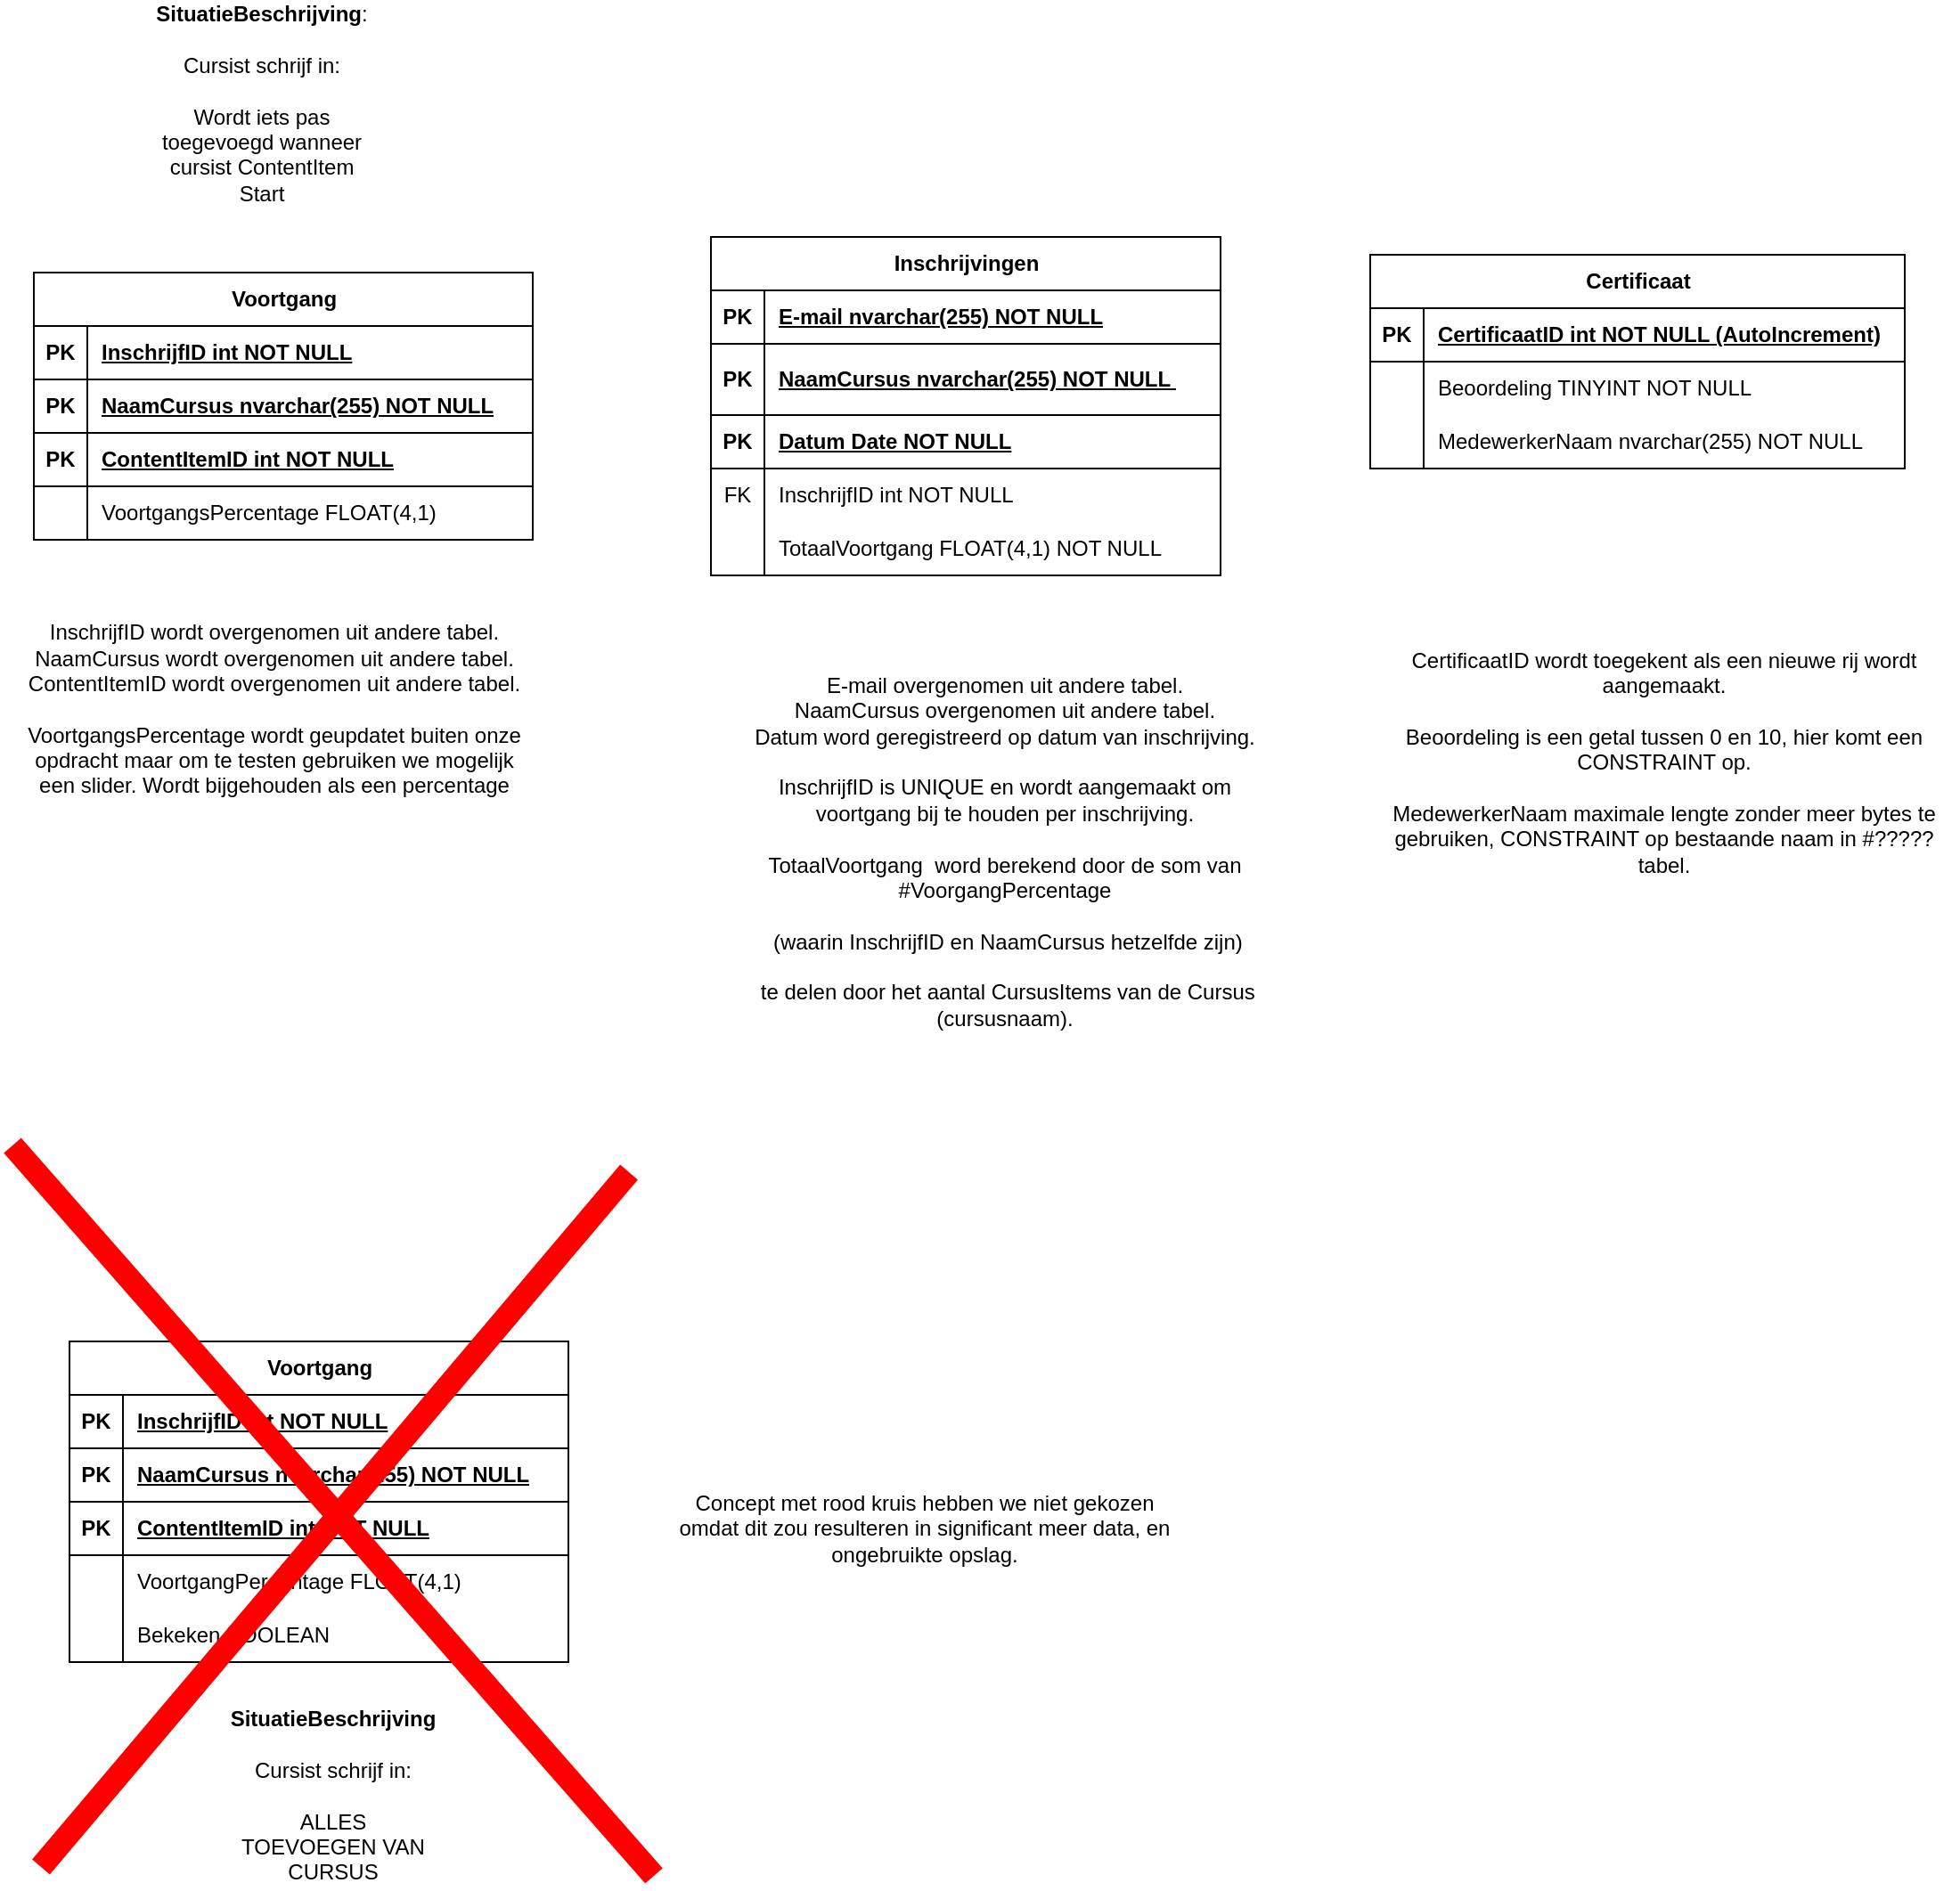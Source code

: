 <mxfile version="22.1.1" type="device">
  <diagram name="Pagina-1" id="frI8xXttqqN271khwL_r">
    <mxGraphModel dx="1393" dy="766" grid="1" gridSize="10" guides="1" tooltips="1" connect="1" arrows="1" fold="1" page="1" pageScale="1" pageWidth="827" pageHeight="1169" math="0" shadow="0">
      <root>
        <mxCell id="0" />
        <mxCell id="1" parent="0" />
        <mxCell id="xcmGksOl-Xqbd3jpCjL2-1" value="Inschrijvingen" style="shape=table;startSize=30;container=1;collapsible=1;childLayout=tableLayout;fixedRows=1;rowLines=0;fontStyle=1;align=center;resizeLast=1;html=1;" vertex="1" parent="1">
          <mxGeometry x="460" y="180" width="286" height="190" as="geometry" />
        </mxCell>
        <mxCell id="xcmGksOl-Xqbd3jpCjL2-2" value="" style="shape=tableRow;horizontal=0;startSize=0;swimlaneHead=0;swimlaneBody=0;fillColor=none;collapsible=0;dropTarget=0;points=[[0,0.5],[1,0.5]];portConstraint=eastwest;top=0;left=0;right=0;bottom=1;" vertex="1" parent="xcmGksOl-Xqbd3jpCjL2-1">
          <mxGeometry y="30" width="286" height="30" as="geometry" />
        </mxCell>
        <mxCell id="xcmGksOl-Xqbd3jpCjL2-3" value="PK" style="shape=partialRectangle;connectable=0;fillColor=none;top=0;left=0;bottom=0;right=0;fontStyle=1;overflow=hidden;whiteSpace=wrap;html=1;" vertex="1" parent="xcmGksOl-Xqbd3jpCjL2-2">
          <mxGeometry width="30" height="30" as="geometry">
            <mxRectangle width="30" height="30" as="alternateBounds" />
          </mxGeometry>
        </mxCell>
        <mxCell id="xcmGksOl-Xqbd3jpCjL2-4" value="E-mail nvarchar(255) NOT NULL" style="shape=partialRectangle;connectable=0;fillColor=none;top=0;left=0;bottom=0;right=0;align=left;spacingLeft=6;fontStyle=5;overflow=hidden;whiteSpace=wrap;html=1;" vertex="1" parent="xcmGksOl-Xqbd3jpCjL2-2">
          <mxGeometry x="30" width="256" height="30" as="geometry">
            <mxRectangle width="256" height="30" as="alternateBounds" />
          </mxGeometry>
        </mxCell>
        <mxCell id="xcmGksOl-Xqbd3jpCjL2-14" value="" style="shape=tableRow;horizontal=0;startSize=0;swimlaneHead=0;swimlaneBody=0;fillColor=none;collapsible=0;dropTarget=0;points=[[0,0.5],[1,0.5]];portConstraint=eastwest;top=0;left=0;right=0;bottom=1;" vertex="1" parent="xcmGksOl-Xqbd3jpCjL2-1">
          <mxGeometry y="60" width="286" height="40" as="geometry" />
        </mxCell>
        <mxCell id="xcmGksOl-Xqbd3jpCjL2-15" value="PK" style="shape=partialRectangle;connectable=0;fillColor=none;top=0;left=0;bottom=0;right=0;fontStyle=1;overflow=hidden;whiteSpace=wrap;html=1;" vertex="1" parent="xcmGksOl-Xqbd3jpCjL2-14">
          <mxGeometry width="30" height="40" as="geometry">
            <mxRectangle width="30" height="40" as="alternateBounds" />
          </mxGeometry>
        </mxCell>
        <mxCell id="xcmGksOl-Xqbd3jpCjL2-16" value="NaamCursus nvarchar(255) NOT NULL&amp;nbsp;" style="shape=partialRectangle;connectable=0;fillColor=none;top=0;left=0;bottom=0;right=0;align=left;spacingLeft=6;fontStyle=5;overflow=hidden;whiteSpace=wrap;html=1;" vertex="1" parent="xcmGksOl-Xqbd3jpCjL2-14">
          <mxGeometry x="30" width="256" height="40" as="geometry">
            <mxRectangle width="256" height="40" as="alternateBounds" />
          </mxGeometry>
        </mxCell>
        <mxCell id="xcmGksOl-Xqbd3jpCjL2-17" value="" style="shape=tableRow;horizontal=0;startSize=0;swimlaneHead=0;swimlaneBody=0;fillColor=none;collapsible=0;dropTarget=0;points=[[0,0.5],[1,0.5]];portConstraint=eastwest;top=0;left=0;right=0;bottom=1;" vertex="1" parent="xcmGksOl-Xqbd3jpCjL2-1">
          <mxGeometry y="100" width="286" height="30" as="geometry" />
        </mxCell>
        <mxCell id="xcmGksOl-Xqbd3jpCjL2-18" value="PK" style="shape=partialRectangle;connectable=0;fillColor=none;top=0;left=0;bottom=0;right=0;fontStyle=1;overflow=hidden;whiteSpace=wrap;html=1;" vertex="1" parent="xcmGksOl-Xqbd3jpCjL2-17">
          <mxGeometry width="30" height="30" as="geometry">
            <mxRectangle width="30" height="30" as="alternateBounds" />
          </mxGeometry>
        </mxCell>
        <mxCell id="xcmGksOl-Xqbd3jpCjL2-19" value="Datum Date NOT NULL" style="shape=partialRectangle;connectable=0;fillColor=none;top=0;left=0;bottom=0;right=0;align=left;spacingLeft=6;fontStyle=5;overflow=hidden;whiteSpace=wrap;html=1;" vertex="1" parent="xcmGksOl-Xqbd3jpCjL2-17">
          <mxGeometry x="30" width="256" height="30" as="geometry">
            <mxRectangle width="256" height="30" as="alternateBounds" />
          </mxGeometry>
        </mxCell>
        <mxCell id="xcmGksOl-Xqbd3jpCjL2-5" value="" style="shape=tableRow;horizontal=0;startSize=0;swimlaneHead=0;swimlaneBody=0;fillColor=none;collapsible=0;dropTarget=0;points=[[0,0.5],[1,0.5]];portConstraint=eastwest;top=0;left=0;right=0;bottom=0;" vertex="1" parent="xcmGksOl-Xqbd3jpCjL2-1">
          <mxGeometry y="130" width="286" height="30" as="geometry" />
        </mxCell>
        <mxCell id="xcmGksOl-Xqbd3jpCjL2-6" value="FK" style="shape=partialRectangle;connectable=0;fillColor=none;top=0;left=0;bottom=0;right=0;editable=1;overflow=hidden;whiteSpace=wrap;html=1;" vertex="1" parent="xcmGksOl-Xqbd3jpCjL2-5">
          <mxGeometry width="30" height="30" as="geometry">
            <mxRectangle width="30" height="30" as="alternateBounds" />
          </mxGeometry>
        </mxCell>
        <mxCell id="xcmGksOl-Xqbd3jpCjL2-7" value="InschrijfID int NOT NULL" style="shape=partialRectangle;connectable=0;fillColor=none;top=0;left=0;bottom=0;right=0;align=left;spacingLeft=6;overflow=hidden;whiteSpace=wrap;html=1;" vertex="1" parent="xcmGksOl-Xqbd3jpCjL2-5">
          <mxGeometry x="30" width="256" height="30" as="geometry">
            <mxRectangle width="256" height="30" as="alternateBounds" />
          </mxGeometry>
        </mxCell>
        <mxCell id="xcmGksOl-Xqbd3jpCjL2-33" value="" style="shape=tableRow;horizontal=0;startSize=0;swimlaneHead=0;swimlaneBody=0;fillColor=none;collapsible=0;dropTarget=0;points=[[0,0.5],[1,0.5]];portConstraint=eastwest;top=0;left=0;right=0;bottom=0;" vertex="1" parent="xcmGksOl-Xqbd3jpCjL2-1">
          <mxGeometry y="160" width="286" height="30" as="geometry" />
        </mxCell>
        <mxCell id="xcmGksOl-Xqbd3jpCjL2-34" value="" style="shape=partialRectangle;connectable=0;fillColor=none;top=0;left=0;bottom=0;right=0;editable=1;overflow=hidden;whiteSpace=wrap;html=1;" vertex="1" parent="xcmGksOl-Xqbd3jpCjL2-33">
          <mxGeometry width="30" height="30" as="geometry">
            <mxRectangle width="30" height="30" as="alternateBounds" />
          </mxGeometry>
        </mxCell>
        <mxCell id="xcmGksOl-Xqbd3jpCjL2-35" value="TotaalVoortgang FLOAT(4,1) NOT NULL" style="shape=partialRectangle;connectable=0;fillColor=none;top=0;left=0;bottom=0;right=0;align=left;spacingLeft=6;overflow=hidden;whiteSpace=wrap;html=1;" vertex="1" parent="xcmGksOl-Xqbd3jpCjL2-33">
          <mxGeometry x="30" width="256" height="30" as="geometry">
            <mxRectangle width="256" height="30" as="alternateBounds" />
          </mxGeometry>
        </mxCell>
        <mxCell id="xcmGksOl-Xqbd3jpCjL2-20" value="Voortgang" style="shape=table;startSize=30;container=1;collapsible=1;childLayout=tableLayout;fixedRows=1;rowLines=0;fontStyle=1;align=center;resizeLast=1;html=1;" vertex="1" parent="1">
          <mxGeometry x="100" y="800" width="280" height="180" as="geometry" />
        </mxCell>
        <mxCell id="xcmGksOl-Xqbd3jpCjL2-21" value="" style="shape=tableRow;horizontal=0;startSize=0;swimlaneHead=0;swimlaneBody=0;fillColor=none;collapsible=0;dropTarget=0;points=[[0,0.5],[1,0.5]];portConstraint=eastwest;top=0;left=0;right=0;bottom=1;" vertex="1" parent="xcmGksOl-Xqbd3jpCjL2-20">
          <mxGeometry y="30" width="280" height="30" as="geometry" />
        </mxCell>
        <mxCell id="xcmGksOl-Xqbd3jpCjL2-22" value="PK" style="shape=partialRectangle;connectable=0;fillColor=none;top=0;left=0;bottom=0;right=0;fontStyle=1;overflow=hidden;whiteSpace=wrap;html=1;" vertex="1" parent="xcmGksOl-Xqbd3jpCjL2-21">
          <mxGeometry width="30" height="30" as="geometry">
            <mxRectangle width="30" height="30" as="alternateBounds" />
          </mxGeometry>
        </mxCell>
        <mxCell id="xcmGksOl-Xqbd3jpCjL2-23" value="InschrijfID int NOT NULL" style="shape=partialRectangle;connectable=0;fillColor=none;top=0;left=0;bottom=0;right=0;align=left;spacingLeft=6;fontStyle=5;overflow=hidden;whiteSpace=wrap;html=1;" vertex="1" parent="xcmGksOl-Xqbd3jpCjL2-21">
          <mxGeometry x="30" width="250" height="30" as="geometry">
            <mxRectangle width="250" height="30" as="alternateBounds" />
          </mxGeometry>
        </mxCell>
        <mxCell id="xcmGksOl-Xqbd3jpCjL2-36" value="" style="shape=tableRow;horizontal=0;startSize=0;swimlaneHead=0;swimlaneBody=0;fillColor=none;collapsible=0;dropTarget=0;points=[[0,0.5],[1,0.5]];portConstraint=eastwest;top=0;left=0;right=0;bottom=1;" vertex="1" parent="xcmGksOl-Xqbd3jpCjL2-20">
          <mxGeometry y="60" width="280" height="30" as="geometry" />
        </mxCell>
        <mxCell id="xcmGksOl-Xqbd3jpCjL2-37" value="PK" style="shape=partialRectangle;connectable=0;fillColor=none;top=0;left=0;bottom=0;right=0;fontStyle=1;overflow=hidden;whiteSpace=wrap;html=1;" vertex="1" parent="xcmGksOl-Xqbd3jpCjL2-36">
          <mxGeometry width="30" height="30" as="geometry">
            <mxRectangle width="30" height="30" as="alternateBounds" />
          </mxGeometry>
        </mxCell>
        <mxCell id="xcmGksOl-Xqbd3jpCjL2-38" value="NaamCursus nvarchar(255) NOT NULL" style="shape=partialRectangle;connectable=0;fillColor=none;top=0;left=0;bottom=0;right=0;align=left;spacingLeft=6;fontStyle=5;overflow=hidden;whiteSpace=wrap;html=1;" vertex="1" parent="xcmGksOl-Xqbd3jpCjL2-36">
          <mxGeometry x="30" width="250" height="30" as="geometry">
            <mxRectangle width="250" height="30" as="alternateBounds" />
          </mxGeometry>
        </mxCell>
        <mxCell id="xcmGksOl-Xqbd3jpCjL2-39" value="" style="shape=tableRow;horizontal=0;startSize=0;swimlaneHead=0;swimlaneBody=0;fillColor=none;collapsible=0;dropTarget=0;points=[[0,0.5],[1,0.5]];portConstraint=eastwest;top=0;left=0;right=0;bottom=1;" vertex="1" parent="xcmGksOl-Xqbd3jpCjL2-20">
          <mxGeometry y="90" width="280" height="30" as="geometry" />
        </mxCell>
        <mxCell id="xcmGksOl-Xqbd3jpCjL2-40" value="PK" style="shape=partialRectangle;connectable=0;fillColor=none;top=0;left=0;bottom=0;right=0;fontStyle=1;overflow=hidden;whiteSpace=wrap;html=1;" vertex="1" parent="xcmGksOl-Xqbd3jpCjL2-39">
          <mxGeometry width="30" height="30" as="geometry">
            <mxRectangle width="30" height="30" as="alternateBounds" />
          </mxGeometry>
        </mxCell>
        <mxCell id="xcmGksOl-Xqbd3jpCjL2-41" value="ContentItemID int NOT NULL" style="shape=partialRectangle;connectable=0;fillColor=none;top=0;left=0;bottom=0;right=0;align=left;spacingLeft=6;fontStyle=5;overflow=hidden;whiteSpace=wrap;html=1;" vertex="1" parent="xcmGksOl-Xqbd3jpCjL2-39">
          <mxGeometry x="30" width="250" height="30" as="geometry">
            <mxRectangle width="250" height="30" as="alternateBounds" />
          </mxGeometry>
        </mxCell>
        <mxCell id="xcmGksOl-Xqbd3jpCjL2-24" value="" style="shape=tableRow;horizontal=0;startSize=0;swimlaneHead=0;swimlaneBody=0;fillColor=none;collapsible=0;dropTarget=0;points=[[0,0.5],[1,0.5]];portConstraint=eastwest;top=0;left=0;right=0;bottom=0;" vertex="1" parent="xcmGksOl-Xqbd3jpCjL2-20">
          <mxGeometry y="120" width="280" height="30" as="geometry" />
        </mxCell>
        <mxCell id="xcmGksOl-Xqbd3jpCjL2-25" value="" style="shape=partialRectangle;connectable=0;fillColor=none;top=0;left=0;bottom=0;right=0;editable=1;overflow=hidden;whiteSpace=wrap;html=1;" vertex="1" parent="xcmGksOl-Xqbd3jpCjL2-24">
          <mxGeometry width="30" height="30" as="geometry">
            <mxRectangle width="30" height="30" as="alternateBounds" />
          </mxGeometry>
        </mxCell>
        <mxCell id="xcmGksOl-Xqbd3jpCjL2-26" value="VoortgangPercentage FLOAT(4,1)&amp;nbsp;" style="shape=partialRectangle;connectable=0;fillColor=none;top=0;left=0;bottom=0;right=0;align=left;spacingLeft=6;overflow=hidden;whiteSpace=wrap;html=1;" vertex="1" parent="xcmGksOl-Xqbd3jpCjL2-24">
          <mxGeometry x="30" width="250" height="30" as="geometry">
            <mxRectangle width="250" height="30" as="alternateBounds" />
          </mxGeometry>
        </mxCell>
        <mxCell id="xcmGksOl-Xqbd3jpCjL2-27" value="" style="shape=tableRow;horizontal=0;startSize=0;swimlaneHead=0;swimlaneBody=0;fillColor=none;collapsible=0;dropTarget=0;points=[[0,0.5],[1,0.5]];portConstraint=eastwest;top=0;left=0;right=0;bottom=0;" vertex="1" parent="xcmGksOl-Xqbd3jpCjL2-20">
          <mxGeometry y="150" width="280" height="30" as="geometry" />
        </mxCell>
        <mxCell id="xcmGksOl-Xqbd3jpCjL2-28" value="" style="shape=partialRectangle;connectable=0;fillColor=none;top=0;left=0;bottom=0;right=0;editable=1;overflow=hidden;whiteSpace=wrap;html=1;" vertex="1" parent="xcmGksOl-Xqbd3jpCjL2-27">
          <mxGeometry width="30" height="30" as="geometry">
            <mxRectangle width="30" height="30" as="alternateBounds" />
          </mxGeometry>
        </mxCell>
        <mxCell id="xcmGksOl-Xqbd3jpCjL2-29" value="Bekeken BOOLEAN" style="shape=partialRectangle;connectable=0;fillColor=none;top=0;left=0;bottom=0;right=0;align=left;spacingLeft=6;overflow=hidden;whiteSpace=wrap;html=1;" vertex="1" parent="xcmGksOl-Xqbd3jpCjL2-27">
          <mxGeometry x="30" width="250" height="30" as="geometry">
            <mxRectangle width="250" height="30" as="alternateBounds" />
          </mxGeometry>
        </mxCell>
        <mxCell id="xcmGksOl-Xqbd3jpCjL2-44" value="E-mail overgenomen uit andere tabel.&lt;br&gt;NaamCursus overgenomen uit andere tabel.&lt;br&gt;Datum word geregistreerd op datum van inschrijving.&lt;br&gt;&lt;br&gt;InschrijfID is UNIQUE en wordt aangemaakt om voortgang bij te houden per inschrijving.&lt;br&gt;&lt;br&gt;TotaalVoortgang&amp;nbsp;&amp;nbsp;word berekend door de som van #VoorgangPercentage&lt;br&gt;&lt;br&gt;&amp;nbsp;(waarin InschrijfID en NaamCursus hetzelfde zijn)&lt;br&gt;&lt;br&gt;&amp;nbsp;te delen door het aantal CursusItems van de Cursus (cursusnaam)." style="text;html=1;strokeColor=none;fillColor=none;align=center;verticalAlign=middle;whiteSpace=wrap;rounded=0;" vertex="1" parent="1">
          <mxGeometry x="480" y="390" width="290" height="270" as="geometry" />
        </mxCell>
        <mxCell id="xcmGksOl-Xqbd3jpCjL2-45" value="Voortgang" style="shape=table;startSize=30;container=1;collapsible=1;childLayout=tableLayout;fixedRows=1;rowLines=0;fontStyle=1;align=center;resizeLast=1;html=1;" vertex="1" parent="1">
          <mxGeometry x="80" y="200" width="280" height="150" as="geometry" />
        </mxCell>
        <mxCell id="xcmGksOl-Xqbd3jpCjL2-46" value="" style="shape=tableRow;horizontal=0;startSize=0;swimlaneHead=0;swimlaneBody=0;fillColor=none;collapsible=0;dropTarget=0;points=[[0,0.5],[1,0.5]];portConstraint=eastwest;top=0;left=0;right=0;bottom=1;" vertex="1" parent="xcmGksOl-Xqbd3jpCjL2-45">
          <mxGeometry y="30" width="280" height="30" as="geometry" />
        </mxCell>
        <mxCell id="xcmGksOl-Xqbd3jpCjL2-47" value="PK" style="shape=partialRectangle;connectable=0;fillColor=none;top=0;left=0;bottom=0;right=0;fontStyle=1;overflow=hidden;whiteSpace=wrap;html=1;" vertex="1" parent="xcmGksOl-Xqbd3jpCjL2-46">
          <mxGeometry width="30" height="30" as="geometry">
            <mxRectangle width="30" height="30" as="alternateBounds" />
          </mxGeometry>
        </mxCell>
        <mxCell id="xcmGksOl-Xqbd3jpCjL2-48" value="InschrijfID int NOT NULL" style="shape=partialRectangle;connectable=0;fillColor=none;top=0;left=0;bottom=0;right=0;align=left;spacingLeft=6;fontStyle=5;overflow=hidden;whiteSpace=wrap;html=1;" vertex="1" parent="xcmGksOl-Xqbd3jpCjL2-46">
          <mxGeometry x="30" width="250" height="30" as="geometry">
            <mxRectangle width="250" height="30" as="alternateBounds" />
          </mxGeometry>
        </mxCell>
        <mxCell id="xcmGksOl-Xqbd3jpCjL2-49" value="" style="shape=tableRow;horizontal=0;startSize=0;swimlaneHead=0;swimlaneBody=0;fillColor=none;collapsible=0;dropTarget=0;points=[[0,0.5],[1,0.5]];portConstraint=eastwest;top=0;left=0;right=0;bottom=1;" vertex="1" parent="xcmGksOl-Xqbd3jpCjL2-45">
          <mxGeometry y="60" width="280" height="30" as="geometry" />
        </mxCell>
        <mxCell id="xcmGksOl-Xqbd3jpCjL2-50" value="PK" style="shape=partialRectangle;connectable=0;fillColor=none;top=0;left=0;bottom=0;right=0;fontStyle=1;overflow=hidden;whiteSpace=wrap;html=1;" vertex="1" parent="xcmGksOl-Xqbd3jpCjL2-49">
          <mxGeometry width="30" height="30" as="geometry">
            <mxRectangle width="30" height="30" as="alternateBounds" />
          </mxGeometry>
        </mxCell>
        <mxCell id="xcmGksOl-Xqbd3jpCjL2-51" value="NaamCursus nvarchar(255) NOT NULL" style="shape=partialRectangle;connectable=0;fillColor=none;top=0;left=0;bottom=0;right=0;align=left;spacingLeft=6;fontStyle=5;overflow=hidden;whiteSpace=wrap;html=1;" vertex="1" parent="xcmGksOl-Xqbd3jpCjL2-49">
          <mxGeometry x="30" width="250" height="30" as="geometry">
            <mxRectangle width="250" height="30" as="alternateBounds" />
          </mxGeometry>
        </mxCell>
        <mxCell id="xcmGksOl-Xqbd3jpCjL2-52" value="" style="shape=tableRow;horizontal=0;startSize=0;swimlaneHead=0;swimlaneBody=0;fillColor=none;collapsible=0;dropTarget=0;points=[[0,0.5],[1,0.5]];portConstraint=eastwest;top=0;left=0;right=0;bottom=1;" vertex="1" parent="xcmGksOl-Xqbd3jpCjL2-45">
          <mxGeometry y="90" width="280" height="30" as="geometry" />
        </mxCell>
        <mxCell id="xcmGksOl-Xqbd3jpCjL2-53" value="PK" style="shape=partialRectangle;connectable=0;fillColor=none;top=0;left=0;bottom=0;right=0;fontStyle=1;overflow=hidden;whiteSpace=wrap;html=1;" vertex="1" parent="xcmGksOl-Xqbd3jpCjL2-52">
          <mxGeometry width="30" height="30" as="geometry">
            <mxRectangle width="30" height="30" as="alternateBounds" />
          </mxGeometry>
        </mxCell>
        <mxCell id="xcmGksOl-Xqbd3jpCjL2-54" value="ContentItemID int NOT NULL" style="shape=partialRectangle;connectable=0;fillColor=none;top=0;left=0;bottom=0;right=0;align=left;spacingLeft=6;fontStyle=5;overflow=hidden;whiteSpace=wrap;html=1;" vertex="1" parent="xcmGksOl-Xqbd3jpCjL2-52">
          <mxGeometry x="30" width="250" height="30" as="geometry">
            <mxRectangle width="250" height="30" as="alternateBounds" />
          </mxGeometry>
        </mxCell>
        <mxCell id="xcmGksOl-Xqbd3jpCjL2-55" value="" style="shape=tableRow;horizontal=0;startSize=0;swimlaneHead=0;swimlaneBody=0;fillColor=none;collapsible=0;dropTarget=0;points=[[0,0.5],[1,0.5]];portConstraint=eastwest;top=0;left=0;right=0;bottom=0;" vertex="1" parent="xcmGksOl-Xqbd3jpCjL2-45">
          <mxGeometry y="120" width="280" height="30" as="geometry" />
        </mxCell>
        <mxCell id="xcmGksOl-Xqbd3jpCjL2-56" value="" style="shape=partialRectangle;connectable=0;fillColor=none;top=0;left=0;bottom=0;right=0;editable=1;overflow=hidden;whiteSpace=wrap;html=1;" vertex="1" parent="xcmGksOl-Xqbd3jpCjL2-55">
          <mxGeometry width="30" height="30" as="geometry">
            <mxRectangle width="30" height="30" as="alternateBounds" />
          </mxGeometry>
        </mxCell>
        <mxCell id="xcmGksOl-Xqbd3jpCjL2-57" value="VoortgangsPercentage FLOAT(4,1)&amp;nbsp;" style="shape=partialRectangle;connectable=0;fillColor=none;top=0;left=0;bottom=0;right=0;align=left;spacingLeft=6;overflow=hidden;whiteSpace=wrap;html=1;" vertex="1" parent="xcmGksOl-Xqbd3jpCjL2-55">
          <mxGeometry x="30" width="250" height="30" as="geometry">
            <mxRectangle width="250" height="30" as="alternateBounds" />
          </mxGeometry>
        </mxCell>
        <mxCell id="xcmGksOl-Xqbd3jpCjL2-61" value="&lt;b style=&quot;border-color: var(--border-color);&quot;&gt;SituatieBeschrijving&lt;br&gt;&lt;/b&gt;&lt;br&gt;Cursist schrijf in:&lt;br&gt;&lt;br&gt;ALLES TOEVOEGEN VAN CURSUS" style="text;html=1;strokeColor=none;fillColor=none;align=center;verticalAlign=middle;whiteSpace=wrap;rounded=0;" vertex="1" parent="1">
          <mxGeometry x="190" y="1010" width="116" height="90" as="geometry" />
        </mxCell>
        <mxCell id="xcmGksOl-Xqbd3jpCjL2-62" value="&lt;b&gt;SituatieBeschrijving&lt;/b&gt;:&lt;br&gt;&lt;br&gt;Cursist schrijf in:&lt;br&gt;&lt;br&gt;Wordt iets pas toegevoegd wanneer cursist ContentItem Start" style="text;html=1;strokeColor=none;fillColor=none;align=center;verticalAlign=middle;whiteSpace=wrap;rounded=0;" vertex="1" parent="1">
          <mxGeometry x="150" y="60" width="116" height="90" as="geometry" />
        </mxCell>
        <mxCell id="xcmGksOl-Xqbd3jpCjL2-63" value="" style="endArrow=none;html=1;rounded=0;strokeWidth=13;strokeColor=#ff0000;" edge="1" parent="1">
          <mxGeometry width="50" height="50" relative="1" as="geometry">
            <mxPoint x="68" y="690" as="sourcePoint" />
            <mxPoint x="428" y="1100" as="targetPoint" />
          </mxGeometry>
        </mxCell>
        <mxCell id="xcmGksOl-Xqbd3jpCjL2-64" value="" style="endArrow=none;html=1;rounded=0;strokeWidth=13;strokeColor=#ff0000;" edge="1" parent="1">
          <mxGeometry width="50" height="50" relative="1" as="geometry">
            <mxPoint x="84" y="1095" as="sourcePoint" />
            <mxPoint x="414" y="705" as="targetPoint" />
          </mxGeometry>
        </mxCell>
        <mxCell id="xcmGksOl-Xqbd3jpCjL2-65" value="InschrijfID wordt overgenomen uit andere tabel.&lt;br&gt;NaamCursus wordt overgenomen uit andere tabel.&lt;br&gt;ContentItemID wordt overgenomen uit andere tabel.&lt;br&gt;&lt;br&gt;VoortgangsPercentage wordt geupdatet buiten onze opdracht maar om te testen gebruiken we mogelijk een slider. Wordt bijgehouden als een percentage" style="text;html=1;strokeColor=none;fillColor=none;align=center;verticalAlign=middle;whiteSpace=wrap;rounded=0;" vertex="1" parent="1">
          <mxGeometry x="70" y="370" width="290" height="150" as="geometry" />
        </mxCell>
        <mxCell id="xcmGksOl-Xqbd3jpCjL2-66" value="Concept met rood kruis hebben we niet gekozen omdat dit zou resulteren in significant meer data, en ongebruikte opslag." style="text;html=1;strokeColor=none;fillColor=none;align=center;verticalAlign=middle;whiteSpace=wrap;rounded=0;" vertex="1" parent="1">
          <mxGeometry x="440" y="830" width="280" height="150" as="geometry" />
        </mxCell>
        <mxCell id="xcmGksOl-Xqbd3jpCjL2-68" value="Certificaat" style="shape=table;startSize=30;container=1;collapsible=1;childLayout=tableLayout;fixedRows=1;rowLines=0;fontStyle=1;align=center;resizeLast=1;html=1;" vertex="1" parent="1">
          <mxGeometry x="830" y="190" width="300" height="120" as="geometry" />
        </mxCell>
        <mxCell id="xcmGksOl-Xqbd3jpCjL2-69" value="" style="shape=tableRow;horizontal=0;startSize=0;swimlaneHead=0;swimlaneBody=0;fillColor=none;collapsible=0;dropTarget=0;points=[[0,0.5],[1,0.5]];portConstraint=eastwest;top=0;left=0;right=0;bottom=1;" vertex="1" parent="xcmGksOl-Xqbd3jpCjL2-68">
          <mxGeometry y="30" width="300" height="30" as="geometry" />
        </mxCell>
        <mxCell id="xcmGksOl-Xqbd3jpCjL2-70" value="PK" style="shape=partialRectangle;connectable=0;fillColor=none;top=0;left=0;bottom=0;right=0;fontStyle=1;overflow=hidden;whiteSpace=wrap;html=1;" vertex="1" parent="xcmGksOl-Xqbd3jpCjL2-69">
          <mxGeometry width="30" height="30" as="geometry">
            <mxRectangle width="30" height="30" as="alternateBounds" />
          </mxGeometry>
        </mxCell>
        <mxCell id="xcmGksOl-Xqbd3jpCjL2-71" value="CertificaatID int NOT NULL (AutoIncrement)" style="shape=partialRectangle;connectable=0;fillColor=none;top=0;left=0;bottom=0;right=0;align=left;spacingLeft=6;fontStyle=5;overflow=hidden;whiteSpace=wrap;html=1;" vertex="1" parent="xcmGksOl-Xqbd3jpCjL2-69">
          <mxGeometry x="30" width="270" height="30" as="geometry">
            <mxRectangle width="270" height="30" as="alternateBounds" />
          </mxGeometry>
        </mxCell>
        <mxCell id="xcmGksOl-Xqbd3jpCjL2-72" value="" style="shape=tableRow;horizontal=0;startSize=0;swimlaneHead=0;swimlaneBody=0;fillColor=none;collapsible=0;dropTarget=0;points=[[0,0.5],[1,0.5]];portConstraint=eastwest;top=0;left=0;right=0;bottom=0;" vertex="1" parent="xcmGksOl-Xqbd3jpCjL2-68">
          <mxGeometry y="60" width="300" height="30" as="geometry" />
        </mxCell>
        <mxCell id="xcmGksOl-Xqbd3jpCjL2-73" value="" style="shape=partialRectangle;connectable=0;fillColor=none;top=0;left=0;bottom=0;right=0;editable=1;overflow=hidden;whiteSpace=wrap;html=1;" vertex="1" parent="xcmGksOl-Xqbd3jpCjL2-72">
          <mxGeometry width="30" height="30" as="geometry">
            <mxRectangle width="30" height="30" as="alternateBounds" />
          </mxGeometry>
        </mxCell>
        <mxCell id="xcmGksOl-Xqbd3jpCjL2-74" value="Beoordeling TINYINT NOT NULL" style="shape=partialRectangle;connectable=0;fillColor=none;top=0;left=0;bottom=0;right=0;align=left;spacingLeft=6;overflow=hidden;whiteSpace=wrap;html=1;" vertex="1" parent="xcmGksOl-Xqbd3jpCjL2-72">
          <mxGeometry x="30" width="270" height="30" as="geometry">
            <mxRectangle width="270" height="30" as="alternateBounds" />
          </mxGeometry>
        </mxCell>
        <mxCell id="xcmGksOl-Xqbd3jpCjL2-75" value="" style="shape=tableRow;horizontal=0;startSize=0;swimlaneHead=0;swimlaneBody=0;fillColor=none;collapsible=0;dropTarget=0;points=[[0,0.5],[1,0.5]];portConstraint=eastwest;top=0;left=0;right=0;bottom=0;" vertex="1" parent="xcmGksOl-Xqbd3jpCjL2-68">
          <mxGeometry y="90" width="300" height="30" as="geometry" />
        </mxCell>
        <mxCell id="xcmGksOl-Xqbd3jpCjL2-76" value="" style="shape=partialRectangle;connectable=0;fillColor=none;top=0;left=0;bottom=0;right=0;editable=1;overflow=hidden;whiteSpace=wrap;html=1;" vertex="1" parent="xcmGksOl-Xqbd3jpCjL2-75">
          <mxGeometry width="30" height="30" as="geometry">
            <mxRectangle width="30" height="30" as="alternateBounds" />
          </mxGeometry>
        </mxCell>
        <mxCell id="xcmGksOl-Xqbd3jpCjL2-77" value="MedewerkerNaam nvarchar(255) NOT NULL" style="shape=partialRectangle;connectable=0;fillColor=none;top=0;left=0;bottom=0;right=0;align=left;spacingLeft=6;overflow=hidden;whiteSpace=wrap;html=1;" vertex="1" parent="xcmGksOl-Xqbd3jpCjL2-75">
          <mxGeometry x="30" width="270" height="30" as="geometry">
            <mxRectangle width="270" height="30" as="alternateBounds" />
          </mxGeometry>
        </mxCell>
        <mxCell id="xcmGksOl-Xqbd3jpCjL2-81" value="CertificaatID wordt toegekent als een nieuwe rij wordt aangemaakt.&lt;br&gt;&lt;br&gt;Beoordeling is een getal tussen 0 en 10, hier komt een CONSTRAINT op.&lt;br&gt;&lt;br&gt;MedewerkerNaam maximale lengte zonder meer bytes te gebruiken, CONSTRAINT op bestaande naam in #????? tabel." style="text;html=1;strokeColor=none;fillColor=none;align=center;verticalAlign=middle;whiteSpace=wrap;rounded=0;" vertex="1" parent="1">
          <mxGeometry x="830" y="400" width="330" height="150" as="geometry" />
        </mxCell>
      </root>
    </mxGraphModel>
  </diagram>
</mxfile>
